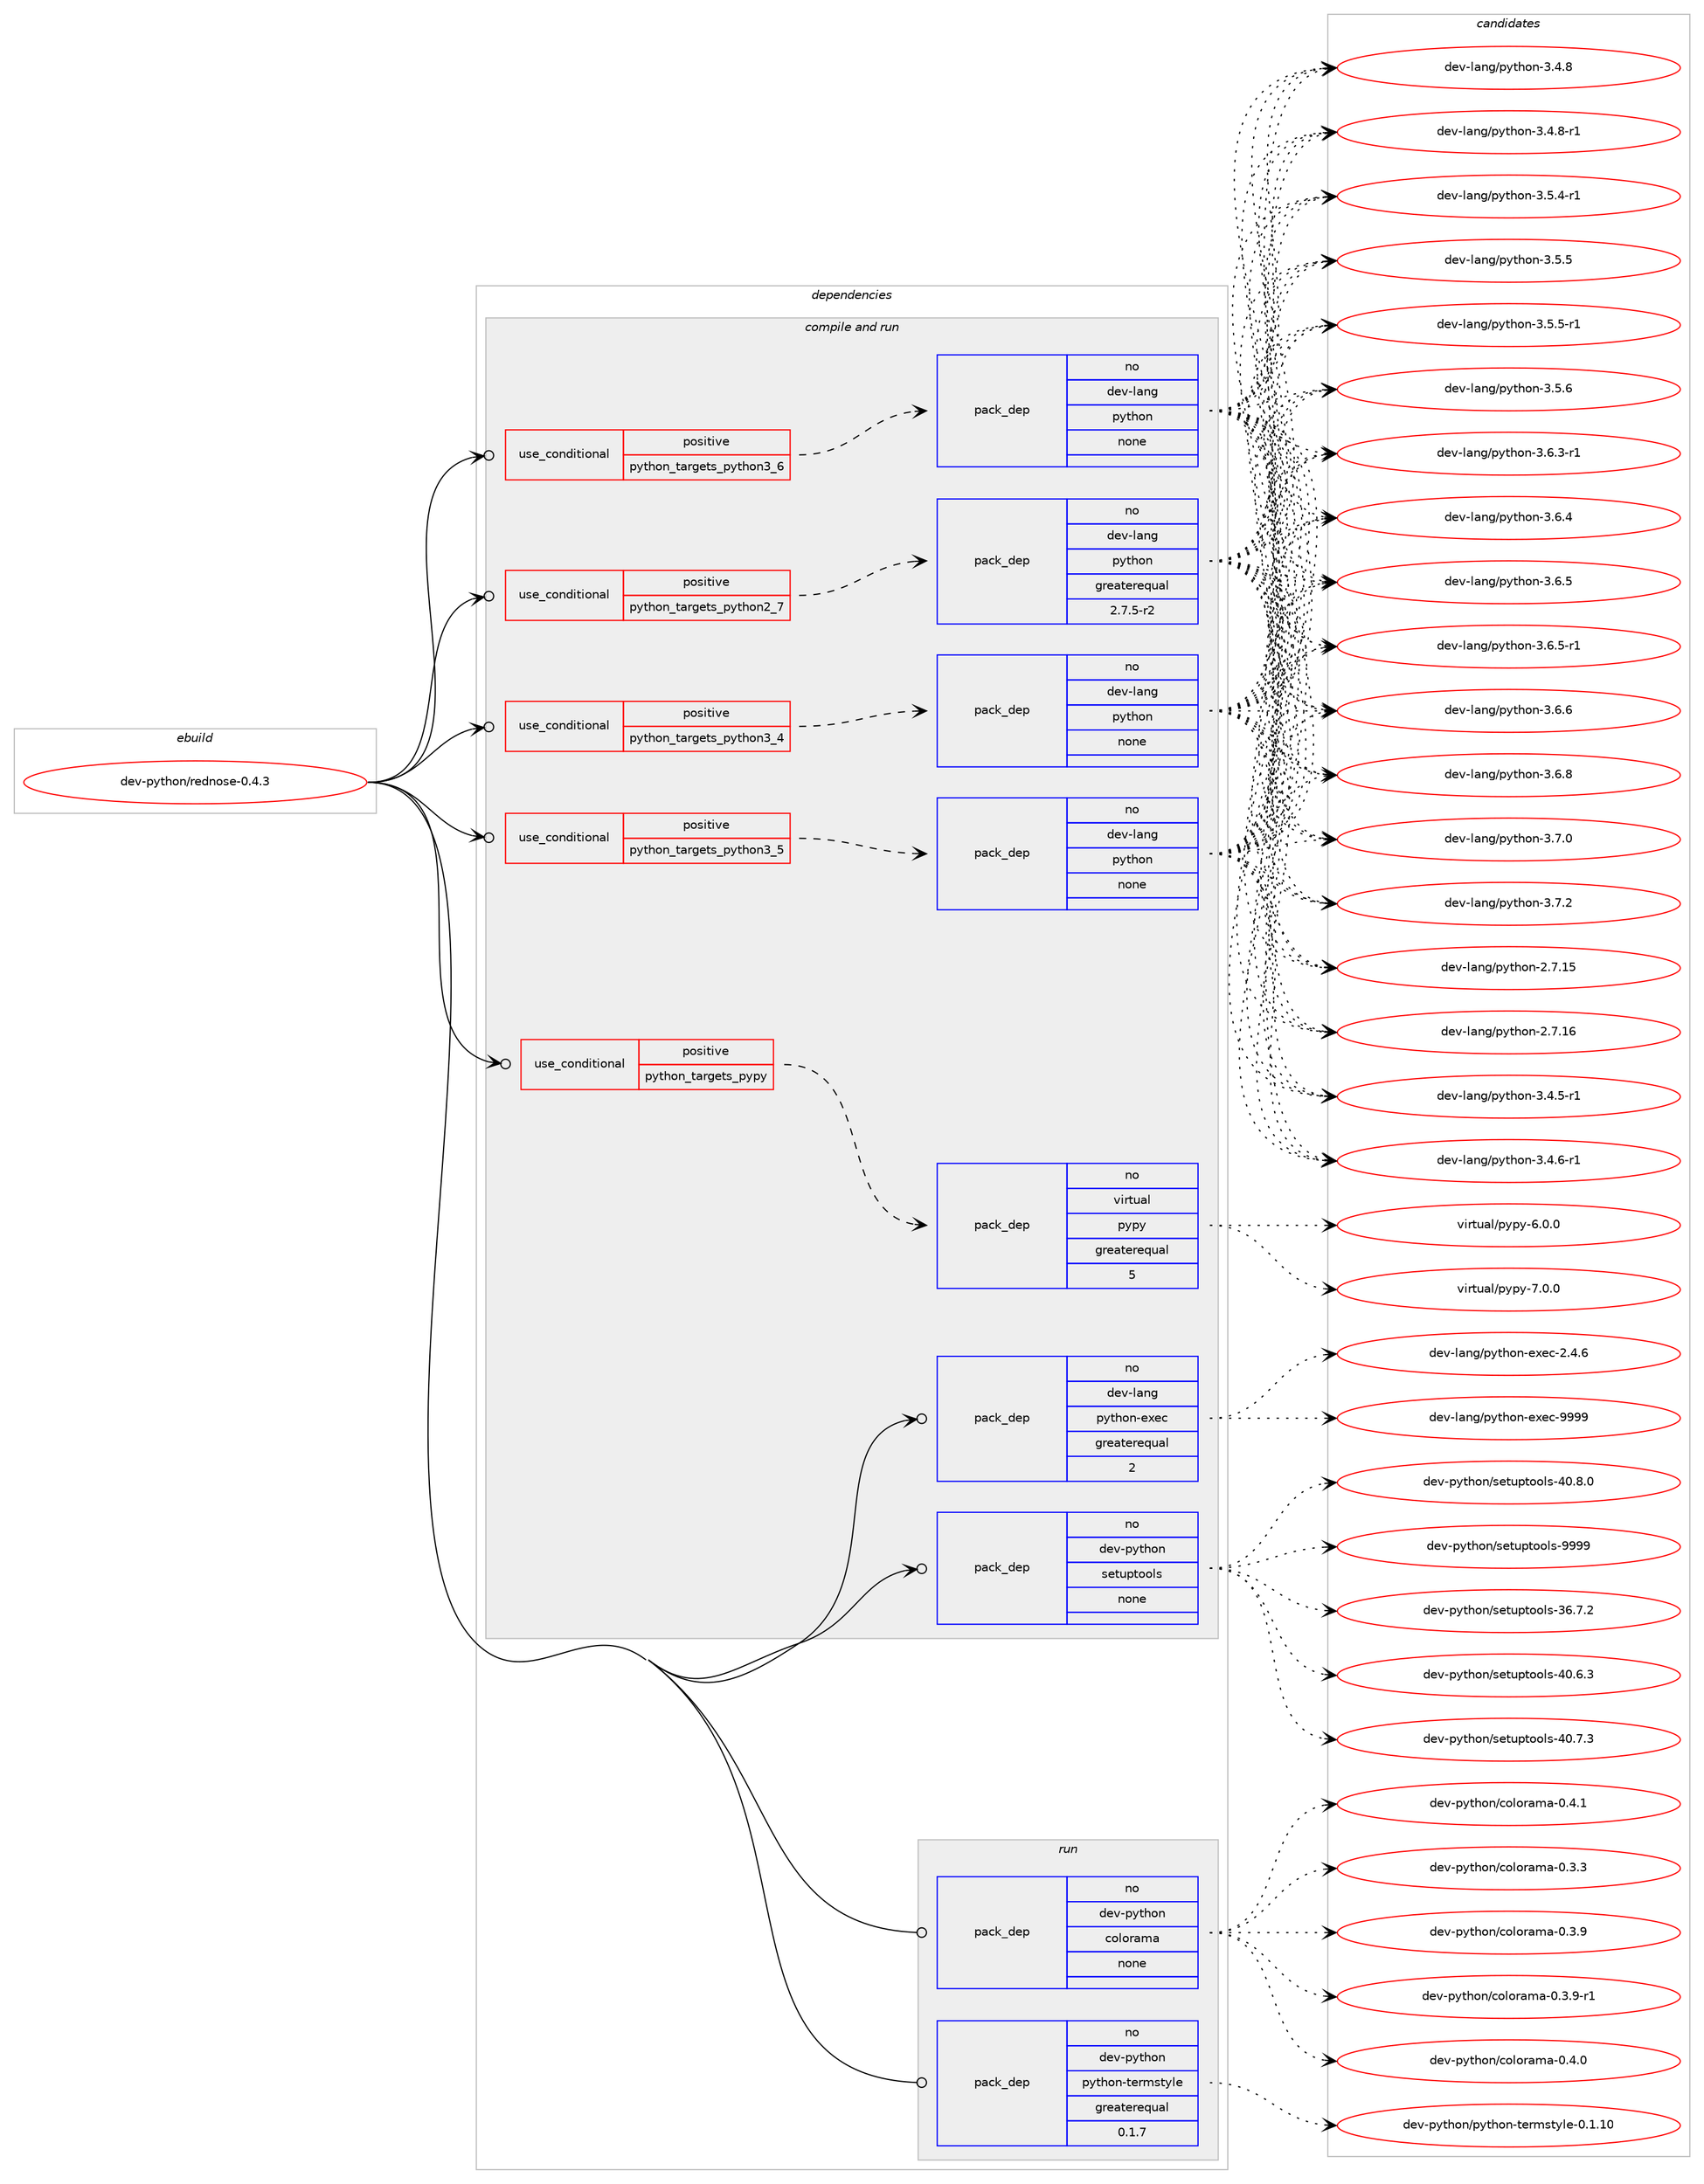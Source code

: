 digraph prolog {

# *************
# Graph options
# *************

newrank=true;
concentrate=true;
compound=true;
graph [rankdir=LR,fontname=Helvetica,fontsize=10,ranksep=1.5];#, ranksep=2.5, nodesep=0.2];
edge  [arrowhead=vee];
node  [fontname=Helvetica,fontsize=10];

# **********
# The ebuild
# **********

subgraph cluster_leftcol {
color=gray;
rank=same;
label=<<i>ebuild</i>>;
id [label="dev-python/rednose-0.4.3", color=red, width=4, href="../dev-python/rednose-0.4.3.svg"];
}

# ****************
# The dependencies
# ****************

subgraph cluster_midcol {
color=gray;
label=<<i>dependencies</i>>;
subgraph cluster_compile {
fillcolor="#eeeeee";
style=filled;
label=<<i>compile</i>>;
}
subgraph cluster_compileandrun {
fillcolor="#eeeeee";
style=filled;
label=<<i>compile and run</i>>;
subgraph cond383671 {
dependency1438585 [label=<<TABLE BORDER="0" CELLBORDER="1" CELLSPACING="0" CELLPADDING="4"><TR><TD ROWSPAN="3" CELLPADDING="10">use_conditional</TD></TR><TR><TD>positive</TD></TR><TR><TD>python_targets_pypy</TD></TR></TABLE>>, shape=none, color=red];
subgraph pack1031554 {
dependency1438586 [label=<<TABLE BORDER="0" CELLBORDER="1" CELLSPACING="0" CELLPADDING="4" WIDTH="220"><TR><TD ROWSPAN="6" CELLPADDING="30">pack_dep</TD></TR><TR><TD WIDTH="110">no</TD></TR><TR><TD>virtual</TD></TR><TR><TD>pypy</TD></TR><TR><TD>greaterequal</TD></TR><TR><TD>5</TD></TR></TABLE>>, shape=none, color=blue];
}
dependency1438585:e -> dependency1438586:w [weight=20,style="dashed",arrowhead="vee"];
}
id:e -> dependency1438585:w [weight=20,style="solid",arrowhead="odotvee"];
subgraph cond383672 {
dependency1438587 [label=<<TABLE BORDER="0" CELLBORDER="1" CELLSPACING="0" CELLPADDING="4"><TR><TD ROWSPAN="3" CELLPADDING="10">use_conditional</TD></TR><TR><TD>positive</TD></TR><TR><TD>python_targets_python2_7</TD></TR></TABLE>>, shape=none, color=red];
subgraph pack1031555 {
dependency1438588 [label=<<TABLE BORDER="0" CELLBORDER="1" CELLSPACING="0" CELLPADDING="4" WIDTH="220"><TR><TD ROWSPAN="6" CELLPADDING="30">pack_dep</TD></TR><TR><TD WIDTH="110">no</TD></TR><TR><TD>dev-lang</TD></TR><TR><TD>python</TD></TR><TR><TD>greaterequal</TD></TR><TR><TD>2.7.5-r2</TD></TR></TABLE>>, shape=none, color=blue];
}
dependency1438587:e -> dependency1438588:w [weight=20,style="dashed",arrowhead="vee"];
}
id:e -> dependency1438587:w [weight=20,style="solid",arrowhead="odotvee"];
subgraph cond383673 {
dependency1438589 [label=<<TABLE BORDER="0" CELLBORDER="1" CELLSPACING="0" CELLPADDING="4"><TR><TD ROWSPAN="3" CELLPADDING="10">use_conditional</TD></TR><TR><TD>positive</TD></TR><TR><TD>python_targets_python3_4</TD></TR></TABLE>>, shape=none, color=red];
subgraph pack1031556 {
dependency1438590 [label=<<TABLE BORDER="0" CELLBORDER="1" CELLSPACING="0" CELLPADDING="4" WIDTH="220"><TR><TD ROWSPAN="6" CELLPADDING="30">pack_dep</TD></TR><TR><TD WIDTH="110">no</TD></TR><TR><TD>dev-lang</TD></TR><TR><TD>python</TD></TR><TR><TD>none</TD></TR><TR><TD></TD></TR></TABLE>>, shape=none, color=blue];
}
dependency1438589:e -> dependency1438590:w [weight=20,style="dashed",arrowhead="vee"];
}
id:e -> dependency1438589:w [weight=20,style="solid",arrowhead="odotvee"];
subgraph cond383674 {
dependency1438591 [label=<<TABLE BORDER="0" CELLBORDER="1" CELLSPACING="0" CELLPADDING="4"><TR><TD ROWSPAN="3" CELLPADDING="10">use_conditional</TD></TR><TR><TD>positive</TD></TR><TR><TD>python_targets_python3_5</TD></TR></TABLE>>, shape=none, color=red];
subgraph pack1031557 {
dependency1438592 [label=<<TABLE BORDER="0" CELLBORDER="1" CELLSPACING="0" CELLPADDING="4" WIDTH="220"><TR><TD ROWSPAN="6" CELLPADDING="30">pack_dep</TD></TR><TR><TD WIDTH="110">no</TD></TR><TR><TD>dev-lang</TD></TR><TR><TD>python</TD></TR><TR><TD>none</TD></TR><TR><TD></TD></TR></TABLE>>, shape=none, color=blue];
}
dependency1438591:e -> dependency1438592:w [weight=20,style="dashed",arrowhead="vee"];
}
id:e -> dependency1438591:w [weight=20,style="solid",arrowhead="odotvee"];
subgraph cond383675 {
dependency1438593 [label=<<TABLE BORDER="0" CELLBORDER="1" CELLSPACING="0" CELLPADDING="4"><TR><TD ROWSPAN="3" CELLPADDING="10">use_conditional</TD></TR><TR><TD>positive</TD></TR><TR><TD>python_targets_python3_6</TD></TR></TABLE>>, shape=none, color=red];
subgraph pack1031558 {
dependency1438594 [label=<<TABLE BORDER="0" CELLBORDER="1" CELLSPACING="0" CELLPADDING="4" WIDTH="220"><TR><TD ROWSPAN="6" CELLPADDING="30">pack_dep</TD></TR><TR><TD WIDTH="110">no</TD></TR><TR><TD>dev-lang</TD></TR><TR><TD>python</TD></TR><TR><TD>none</TD></TR><TR><TD></TD></TR></TABLE>>, shape=none, color=blue];
}
dependency1438593:e -> dependency1438594:w [weight=20,style="dashed",arrowhead="vee"];
}
id:e -> dependency1438593:w [weight=20,style="solid",arrowhead="odotvee"];
subgraph pack1031559 {
dependency1438595 [label=<<TABLE BORDER="0" CELLBORDER="1" CELLSPACING="0" CELLPADDING="4" WIDTH="220"><TR><TD ROWSPAN="6" CELLPADDING="30">pack_dep</TD></TR><TR><TD WIDTH="110">no</TD></TR><TR><TD>dev-lang</TD></TR><TR><TD>python-exec</TD></TR><TR><TD>greaterequal</TD></TR><TR><TD>2</TD></TR></TABLE>>, shape=none, color=blue];
}
id:e -> dependency1438595:w [weight=20,style="solid",arrowhead="odotvee"];
subgraph pack1031560 {
dependency1438596 [label=<<TABLE BORDER="0" CELLBORDER="1" CELLSPACING="0" CELLPADDING="4" WIDTH="220"><TR><TD ROWSPAN="6" CELLPADDING="30">pack_dep</TD></TR><TR><TD WIDTH="110">no</TD></TR><TR><TD>dev-python</TD></TR><TR><TD>setuptools</TD></TR><TR><TD>none</TD></TR><TR><TD></TD></TR></TABLE>>, shape=none, color=blue];
}
id:e -> dependency1438596:w [weight=20,style="solid",arrowhead="odotvee"];
}
subgraph cluster_run {
fillcolor="#eeeeee";
style=filled;
label=<<i>run</i>>;
subgraph pack1031561 {
dependency1438597 [label=<<TABLE BORDER="0" CELLBORDER="1" CELLSPACING="0" CELLPADDING="4" WIDTH="220"><TR><TD ROWSPAN="6" CELLPADDING="30">pack_dep</TD></TR><TR><TD WIDTH="110">no</TD></TR><TR><TD>dev-python</TD></TR><TR><TD>colorama</TD></TR><TR><TD>none</TD></TR><TR><TD></TD></TR></TABLE>>, shape=none, color=blue];
}
id:e -> dependency1438597:w [weight=20,style="solid",arrowhead="odot"];
subgraph pack1031562 {
dependency1438598 [label=<<TABLE BORDER="0" CELLBORDER="1" CELLSPACING="0" CELLPADDING="4" WIDTH="220"><TR><TD ROWSPAN="6" CELLPADDING="30">pack_dep</TD></TR><TR><TD WIDTH="110">no</TD></TR><TR><TD>dev-python</TD></TR><TR><TD>python-termstyle</TD></TR><TR><TD>greaterequal</TD></TR><TR><TD>0.1.7</TD></TR></TABLE>>, shape=none, color=blue];
}
id:e -> dependency1438598:w [weight=20,style="solid",arrowhead="odot"];
}
}

# **************
# The candidates
# **************

subgraph cluster_choices {
rank=same;
color=gray;
label=<<i>candidates</i>>;

subgraph choice1031554 {
color=black;
nodesep=1;
choice1181051141161179710847112121112121455446484648 [label="virtual/pypy-6.0.0", color=red, width=4,href="../virtual/pypy-6.0.0.svg"];
choice1181051141161179710847112121112121455546484648 [label="virtual/pypy-7.0.0", color=red, width=4,href="../virtual/pypy-7.0.0.svg"];
dependency1438586:e -> choice1181051141161179710847112121112121455446484648:w [style=dotted,weight="100"];
dependency1438586:e -> choice1181051141161179710847112121112121455546484648:w [style=dotted,weight="100"];
}
subgraph choice1031555 {
color=black;
nodesep=1;
choice10010111845108971101034711212111610411111045504655464953 [label="dev-lang/python-2.7.15", color=red, width=4,href="../dev-lang/python-2.7.15.svg"];
choice10010111845108971101034711212111610411111045504655464954 [label="dev-lang/python-2.7.16", color=red, width=4,href="../dev-lang/python-2.7.16.svg"];
choice1001011184510897110103471121211161041111104551465246534511449 [label="dev-lang/python-3.4.5-r1", color=red, width=4,href="../dev-lang/python-3.4.5-r1.svg"];
choice1001011184510897110103471121211161041111104551465246544511449 [label="dev-lang/python-3.4.6-r1", color=red, width=4,href="../dev-lang/python-3.4.6-r1.svg"];
choice100101118451089711010347112121116104111110455146524656 [label="dev-lang/python-3.4.8", color=red, width=4,href="../dev-lang/python-3.4.8.svg"];
choice1001011184510897110103471121211161041111104551465246564511449 [label="dev-lang/python-3.4.8-r1", color=red, width=4,href="../dev-lang/python-3.4.8-r1.svg"];
choice1001011184510897110103471121211161041111104551465346524511449 [label="dev-lang/python-3.5.4-r1", color=red, width=4,href="../dev-lang/python-3.5.4-r1.svg"];
choice100101118451089711010347112121116104111110455146534653 [label="dev-lang/python-3.5.5", color=red, width=4,href="../dev-lang/python-3.5.5.svg"];
choice1001011184510897110103471121211161041111104551465346534511449 [label="dev-lang/python-3.5.5-r1", color=red, width=4,href="../dev-lang/python-3.5.5-r1.svg"];
choice100101118451089711010347112121116104111110455146534654 [label="dev-lang/python-3.5.6", color=red, width=4,href="../dev-lang/python-3.5.6.svg"];
choice1001011184510897110103471121211161041111104551465446514511449 [label="dev-lang/python-3.6.3-r1", color=red, width=4,href="../dev-lang/python-3.6.3-r1.svg"];
choice100101118451089711010347112121116104111110455146544652 [label="dev-lang/python-3.6.4", color=red, width=4,href="../dev-lang/python-3.6.4.svg"];
choice100101118451089711010347112121116104111110455146544653 [label="dev-lang/python-3.6.5", color=red, width=4,href="../dev-lang/python-3.6.5.svg"];
choice1001011184510897110103471121211161041111104551465446534511449 [label="dev-lang/python-3.6.5-r1", color=red, width=4,href="../dev-lang/python-3.6.5-r1.svg"];
choice100101118451089711010347112121116104111110455146544654 [label="dev-lang/python-3.6.6", color=red, width=4,href="../dev-lang/python-3.6.6.svg"];
choice100101118451089711010347112121116104111110455146544656 [label="dev-lang/python-3.6.8", color=red, width=4,href="../dev-lang/python-3.6.8.svg"];
choice100101118451089711010347112121116104111110455146554648 [label="dev-lang/python-3.7.0", color=red, width=4,href="../dev-lang/python-3.7.0.svg"];
choice100101118451089711010347112121116104111110455146554650 [label="dev-lang/python-3.7.2", color=red, width=4,href="../dev-lang/python-3.7.2.svg"];
dependency1438588:e -> choice10010111845108971101034711212111610411111045504655464953:w [style=dotted,weight="100"];
dependency1438588:e -> choice10010111845108971101034711212111610411111045504655464954:w [style=dotted,weight="100"];
dependency1438588:e -> choice1001011184510897110103471121211161041111104551465246534511449:w [style=dotted,weight="100"];
dependency1438588:e -> choice1001011184510897110103471121211161041111104551465246544511449:w [style=dotted,weight="100"];
dependency1438588:e -> choice100101118451089711010347112121116104111110455146524656:w [style=dotted,weight="100"];
dependency1438588:e -> choice1001011184510897110103471121211161041111104551465246564511449:w [style=dotted,weight="100"];
dependency1438588:e -> choice1001011184510897110103471121211161041111104551465346524511449:w [style=dotted,weight="100"];
dependency1438588:e -> choice100101118451089711010347112121116104111110455146534653:w [style=dotted,weight="100"];
dependency1438588:e -> choice1001011184510897110103471121211161041111104551465346534511449:w [style=dotted,weight="100"];
dependency1438588:e -> choice100101118451089711010347112121116104111110455146534654:w [style=dotted,weight="100"];
dependency1438588:e -> choice1001011184510897110103471121211161041111104551465446514511449:w [style=dotted,weight="100"];
dependency1438588:e -> choice100101118451089711010347112121116104111110455146544652:w [style=dotted,weight="100"];
dependency1438588:e -> choice100101118451089711010347112121116104111110455146544653:w [style=dotted,weight="100"];
dependency1438588:e -> choice1001011184510897110103471121211161041111104551465446534511449:w [style=dotted,weight="100"];
dependency1438588:e -> choice100101118451089711010347112121116104111110455146544654:w [style=dotted,weight="100"];
dependency1438588:e -> choice100101118451089711010347112121116104111110455146544656:w [style=dotted,weight="100"];
dependency1438588:e -> choice100101118451089711010347112121116104111110455146554648:w [style=dotted,weight="100"];
dependency1438588:e -> choice100101118451089711010347112121116104111110455146554650:w [style=dotted,weight="100"];
}
subgraph choice1031556 {
color=black;
nodesep=1;
choice10010111845108971101034711212111610411111045504655464953 [label="dev-lang/python-2.7.15", color=red, width=4,href="../dev-lang/python-2.7.15.svg"];
choice10010111845108971101034711212111610411111045504655464954 [label="dev-lang/python-2.7.16", color=red, width=4,href="../dev-lang/python-2.7.16.svg"];
choice1001011184510897110103471121211161041111104551465246534511449 [label="dev-lang/python-3.4.5-r1", color=red, width=4,href="../dev-lang/python-3.4.5-r1.svg"];
choice1001011184510897110103471121211161041111104551465246544511449 [label="dev-lang/python-3.4.6-r1", color=red, width=4,href="../dev-lang/python-3.4.6-r1.svg"];
choice100101118451089711010347112121116104111110455146524656 [label="dev-lang/python-3.4.8", color=red, width=4,href="../dev-lang/python-3.4.8.svg"];
choice1001011184510897110103471121211161041111104551465246564511449 [label="dev-lang/python-3.4.8-r1", color=red, width=4,href="../dev-lang/python-3.4.8-r1.svg"];
choice1001011184510897110103471121211161041111104551465346524511449 [label="dev-lang/python-3.5.4-r1", color=red, width=4,href="../dev-lang/python-3.5.4-r1.svg"];
choice100101118451089711010347112121116104111110455146534653 [label="dev-lang/python-3.5.5", color=red, width=4,href="../dev-lang/python-3.5.5.svg"];
choice1001011184510897110103471121211161041111104551465346534511449 [label="dev-lang/python-3.5.5-r1", color=red, width=4,href="../dev-lang/python-3.5.5-r1.svg"];
choice100101118451089711010347112121116104111110455146534654 [label="dev-lang/python-3.5.6", color=red, width=4,href="../dev-lang/python-3.5.6.svg"];
choice1001011184510897110103471121211161041111104551465446514511449 [label="dev-lang/python-3.6.3-r1", color=red, width=4,href="../dev-lang/python-3.6.3-r1.svg"];
choice100101118451089711010347112121116104111110455146544652 [label="dev-lang/python-3.6.4", color=red, width=4,href="../dev-lang/python-3.6.4.svg"];
choice100101118451089711010347112121116104111110455146544653 [label="dev-lang/python-3.6.5", color=red, width=4,href="../dev-lang/python-3.6.5.svg"];
choice1001011184510897110103471121211161041111104551465446534511449 [label="dev-lang/python-3.6.5-r1", color=red, width=4,href="../dev-lang/python-3.6.5-r1.svg"];
choice100101118451089711010347112121116104111110455146544654 [label="dev-lang/python-3.6.6", color=red, width=4,href="../dev-lang/python-3.6.6.svg"];
choice100101118451089711010347112121116104111110455146544656 [label="dev-lang/python-3.6.8", color=red, width=4,href="../dev-lang/python-3.6.8.svg"];
choice100101118451089711010347112121116104111110455146554648 [label="dev-lang/python-3.7.0", color=red, width=4,href="../dev-lang/python-3.7.0.svg"];
choice100101118451089711010347112121116104111110455146554650 [label="dev-lang/python-3.7.2", color=red, width=4,href="../dev-lang/python-3.7.2.svg"];
dependency1438590:e -> choice10010111845108971101034711212111610411111045504655464953:w [style=dotted,weight="100"];
dependency1438590:e -> choice10010111845108971101034711212111610411111045504655464954:w [style=dotted,weight="100"];
dependency1438590:e -> choice1001011184510897110103471121211161041111104551465246534511449:w [style=dotted,weight="100"];
dependency1438590:e -> choice1001011184510897110103471121211161041111104551465246544511449:w [style=dotted,weight="100"];
dependency1438590:e -> choice100101118451089711010347112121116104111110455146524656:w [style=dotted,weight="100"];
dependency1438590:e -> choice1001011184510897110103471121211161041111104551465246564511449:w [style=dotted,weight="100"];
dependency1438590:e -> choice1001011184510897110103471121211161041111104551465346524511449:w [style=dotted,weight="100"];
dependency1438590:e -> choice100101118451089711010347112121116104111110455146534653:w [style=dotted,weight="100"];
dependency1438590:e -> choice1001011184510897110103471121211161041111104551465346534511449:w [style=dotted,weight="100"];
dependency1438590:e -> choice100101118451089711010347112121116104111110455146534654:w [style=dotted,weight="100"];
dependency1438590:e -> choice1001011184510897110103471121211161041111104551465446514511449:w [style=dotted,weight="100"];
dependency1438590:e -> choice100101118451089711010347112121116104111110455146544652:w [style=dotted,weight="100"];
dependency1438590:e -> choice100101118451089711010347112121116104111110455146544653:w [style=dotted,weight="100"];
dependency1438590:e -> choice1001011184510897110103471121211161041111104551465446534511449:w [style=dotted,weight="100"];
dependency1438590:e -> choice100101118451089711010347112121116104111110455146544654:w [style=dotted,weight="100"];
dependency1438590:e -> choice100101118451089711010347112121116104111110455146544656:w [style=dotted,weight="100"];
dependency1438590:e -> choice100101118451089711010347112121116104111110455146554648:w [style=dotted,weight="100"];
dependency1438590:e -> choice100101118451089711010347112121116104111110455146554650:w [style=dotted,weight="100"];
}
subgraph choice1031557 {
color=black;
nodesep=1;
choice10010111845108971101034711212111610411111045504655464953 [label="dev-lang/python-2.7.15", color=red, width=4,href="../dev-lang/python-2.7.15.svg"];
choice10010111845108971101034711212111610411111045504655464954 [label="dev-lang/python-2.7.16", color=red, width=4,href="../dev-lang/python-2.7.16.svg"];
choice1001011184510897110103471121211161041111104551465246534511449 [label="dev-lang/python-3.4.5-r1", color=red, width=4,href="../dev-lang/python-3.4.5-r1.svg"];
choice1001011184510897110103471121211161041111104551465246544511449 [label="dev-lang/python-3.4.6-r1", color=red, width=4,href="../dev-lang/python-3.4.6-r1.svg"];
choice100101118451089711010347112121116104111110455146524656 [label="dev-lang/python-3.4.8", color=red, width=4,href="../dev-lang/python-3.4.8.svg"];
choice1001011184510897110103471121211161041111104551465246564511449 [label="dev-lang/python-3.4.8-r1", color=red, width=4,href="../dev-lang/python-3.4.8-r1.svg"];
choice1001011184510897110103471121211161041111104551465346524511449 [label="dev-lang/python-3.5.4-r1", color=red, width=4,href="../dev-lang/python-3.5.4-r1.svg"];
choice100101118451089711010347112121116104111110455146534653 [label="dev-lang/python-3.5.5", color=red, width=4,href="../dev-lang/python-3.5.5.svg"];
choice1001011184510897110103471121211161041111104551465346534511449 [label="dev-lang/python-3.5.5-r1", color=red, width=4,href="../dev-lang/python-3.5.5-r1.svg"];
choice100101118451089711010347112121116104111110455146534654 [label="dev-lang/python-3.5.6", color=red, width=4,href="../dev-lang/python-3.5.6.svg"];
choice1001011184510897110103471121211161041111104551465446514511449 [label="dev-lang/python-3.6.3-r1", color=red, width=4,href="../dev-lang/python-3.6.3-r1.svg"];
choice100101118451089711010347112121116104111110455146544652 [label="dev-lang/python-3.6.4", color=red, width=4,href="../dev-lang/python-3.6.4.svg"];
choice100101118451089711010347112121116104111110455146544653 [label="dev-lang/python-3.6.5", color=red, width=4,href="../dev-lang/python-3.6.5.svg"];
choice1001011184510897110103471121211161041111104551465446534511449 [label="dev-lang/python-3.6.5-r1", color=red, width=4,href="../dev-lang/python-3.6.5-r1.svg"];
choice100101118451089711010347112121116104111110455146544654 [label="dev-lang/python-3.6.6", color=red, width=4,href="../dev-lang/python-3.6.6.svg"];
choice100101118451089711010347112121116104111110455146544656 [label="dev-lang/python-3.6.8", color=red, width=4,href="../dev-lang/python-3.6.8.svg"];
choice100101118451089711010347112121116104111110455146554648 [label="dev-lang/python-3.7.0", color=red, width=4,href="../dev-lang/python-3.7.0.svg"];
choice100101118451089711010347112121116104111110455146554650 [label="dev-lang/python-3.7.2", color=red, width=4,href="../dev-lang/python-3.7.2.svg"];
dependency1438592:e -> choice10010111845108971101034711212111610411111045504655464953:w [style=dotted,weight="100"];
dependency1438592:e -> choice10010111845108971101034711212111610411111045504655464954:w [style=dotted,weight="100"];
dependency1438592:e -> choice1001011184510897110103471121211161041111104551465246534511449:w [style=dotted,weight="100"];
dependency1438592:e -> choice1001011184510897110103471121211161041111104551465246544511449:w [style=dotted,weight="100"];
dependency1438592:e -> choice100101118451089711010347112121116104111110455146524656:w [style=dotted,weight="100"];
dependency1438592:e -> choice1001011184510897110103471121211161041111104551465246564511449:w [style=dotted,weight="100"];
dependency1438592:e -> choice1001011184510897110103471121211161041111104551465346524511449:w [style=dotted,weight="100"];
dependency1438592:e -> choice100101118451089711010347112121116104111110455146534653:w [style=dotted,weight="100"];
dependency1438592:e -> choice1001011184510897110103471121211161041111104551465346534511449:w [style=dotted,weight="100"];
dependency1438592:e -> choice100101118451089711010347112121116104111110455146534654:w [style=dotted,weight="100"];
dependency1438592:e -> choice1001011184510897110103471121211161041111104551465446514511449:w [style=dotted,weight="100"];
dependency1438592:e -> choice100101118451089711010347112121116104111110455146544652:w [style=dotted,weight="100"];
dependency1438592:e -> choice100101118451089711010347112121116104111110455146544653:w [style=dotted,weight="100"];
dependency1438592:e -> choice1001011184510897110103471121211161041111104551465446534511449:w [style=dotted,weight="100"];
dependency1438592:e -> choice100101118451089711010347112121116104111110455146544654:w [style=dotted,weight="100"];
dependency1438592:e -> choice100101118451089711010347112121116104111110455146544656:w [style=dotted,weight="100"];
dependency1438592:e -> choice100101118451089711010347112121116104111110455146554648:w [style=dotted,weight="100"];
dependency1438592:e -> choice100101118451089711010347112121116104111110455146554650:w [style=dotted,weight="100"];
}
subgraph choice1031558 {
color=black;
nodesep=1;
choice10010111845108971101034711212111610411111045504655464953 [label="dev-lang/python-2.7.15", color=red, width=4,href="../dev-lang/python-2.7.15.svg"];
choice10010111845108971101034711212111610411111045504655464954 [label="dev-lang/python-2.7.16", color=red, width=4,href="../dev-lang/python-2.7.16.svg"];
choice1001011184510897110103471121211161041111104551465246534511449 [label="dev-lang/python-3.4.5-r1", color=red, width=4,href="../dev-lang/python-3.4.5-r1.svg"];
choice1001011184510897110103471121211161041111104551465246544511449 [label="dev-lang/python-3.4.6-r1", color=red, width=4,href="../dev-lang/python-3.4.6-r1.svg"];
choice100101118451089711010347112121116104111110455146524656 [label="dev-lang/python-3.4.8", color=red, width=4,href="../dev-lang/python-3.4.8.svg"];
choice1001011184510897110103471121211161041111104551465246564511449 [label="dev-lang/python-3.4.8-r1", color=red, width=4,href="../dev-lang/python-3.4.8-r1.svg"];
choice1001011184510897110103471121211161041111104551465346524511449 [label="dev-lang/python-3.5.4-r1", color=red, width=4,href="../dev-lang/python-3.5.4-r1.svg"];
choice100101118451089711010347112121116104111110455146534653 [label="dev-lang/python-3.5.5", color=red, width=4,href="../dev-lang/python-3.5.5.svg"];
choice1001011184510897110103471121211161041111104551465346534511449 [label="dev-lang/python-3.5.5-r1", color=red, width=4,href="../dev-lang/python-3.5.5-r1.svg"];
choice100101118451089711010347112121116104111110455146534654 [label="dev-lang/python-3.5.6", color=red, width=4,href="../dev-lang/python-3.5.6.svg"];
choice1001011184510897110103471121211161041111104551465446514511449 [label="dev-lang/python-3.6.3-r1", color=red, width=4,href="../dev-lang/python-3.6.3-r1.svg"];
choice100101118451089711010347112121116104111110455146544652 [label="dev-lang/python-3.6.4", color=red, width=4,href="../dev-lang/python-3.6.4.svg"];
choice100101118451089711010347112121116104111110455146544653 [label="dev-lang/python-3.6.5", color=red, width=4,href="../dev-lang/python-3.6.5.svg"];
choice1001011184510897110103471121211161041111104551465446534511449 [label="dev-lang/python-3.6.5-r1", color=red, width=4,href="../dev-lang/python-3.6.5-r1.svg"];
choice100101118451089711010347112121116104111110455146544654 [label="dev-lang/python-3.6.6", color=red, width=4,href="../dev-lang/python-3.6.6.svg"];
choice100101118451089711010347112121116104111110455146544656 [label="dev-lang/python-3.6.8", color=red, width=4,href="../dev-lang/python-3.6.8.svg"];
choice100101118451089711010347112121116104111110455146554648 [label="dev-lang/python-3.7.0", color=red, width=4,href="../dev-lang/python-3.7.0.svg"];
choice100101118451089711010347112121116104111110455146554650 [label="dev-lang/python-3.7.2", color=red, width=4,href="../dev-lang/python-3.7.2.svg"];
dependency1438594:e -> choice10010111845108971101034711212111610411111045504655464953:w [style=dotted,weight="100"];
dependency1438594:e -> choice10010111845108971101034711212111610411111045504655464954:w [style=dotted,weight="100"];
dependency1438594:e -> choice1001011184510897110103471121211161041111104551465246534511449:w [style=dotted,weight="100"];
dependency1438594:e -> choice1001011184510897110103471121211161041111104551465246544511449:w [style=dotted,weight="100"];
dependency1438594:e -> choice100101118451089711010347112121116104111110455146524656:w [style=dotted,weight="100"];
dependency1438594:e -> choice1001011184510897110103471121211161041111104551465246564511449:w [style=dotted,weight="100"];
dependency1438594:e -> choice1001011184510897110103471121211161041111104551465346524511449:w [style=dotted,weight="100"];
dependency1438594:e -> choice100101118451089711010347112121116104111110455146534653:w [style=dotted,weight="100"];
dependency1438594:e -> choice1001011184510897110103471121211161041111104551465346534511449:w [style=dotted,weight="100"];
dependency1438594:e -> choice100101118451089711010347112121116104111110455146534654:w [style=dotted,weight="100"];
dependency1438594:e -> choice1001011184510897110103471121211161041111104551465446514511449:w [style=dotted,weight="100"];
dependency1438594:e -> choice100101118451089711010347112121116104111110455146544652:w [style=dotted,weight="100"];
dependency1438594:e -> choice100101118451089711010347112121116104111110455146544653:w [style=dotted,weight="100"];
dependency1438594:e -> choice1001011184510897110103471121211161041111104551465446534511449:w [style=dotted,weight="100"];
dependency1438594:e -> choice100101118451089711010347112121116104111110455146544654:w [style=dotted,weight="100"];
dependency1438594:e -> choice100101118451089711010347112121116104111110455146544656:w [style=dotted,weight="100"];
dependency1438594:e -> choice100101118451089711010347112121116104111110455146554648:w [style=dotted,weight="100"];
dependency1438594:e -> choice100101118451089711010347112121116104111110455146554650:w [style=dotted,weight="100"];
}
subgraph choice1031559 {
color=black;
nodesep=1;
choice1001011184510897110103471121211161041111104510112010199455046524654 [label="dev-lang/python-exec-2.4.6", color=red, width=4,href="../dev-lang/python-exec-2.4.6.svg"];
choice10010111845108971101034711212111610411111045101120101994557575757 [label="dev-lang/python-exec-9999", color=red, width=4,href="../dev-lang/python-exec-9999.svg"];
dependency1438595:e -> choice1001011184510897110103471121211161041111104510112010199455046524654:w [style=dotted,weight="100"];
dependency1438595:e -> choice10010111845108971101034711212111610411111045101120101994557575757:w [style=dotted,weight="100"];
}
subgraph choice1031560 {
color=black;
nodesep=1;
choice100101118451121211161041111104711510111611711211611111110811545515446554650 [label="dev-python/setuptools-36.7.2", color=red, width=4,href="../dev-python/setuptools-36.7.2.svg"];
choice100101118451121211161041111104711510111611711211611111110811545524846544651 [label="dev-python/setuptools-40.6.3", color=red, width=4,href="../dev-python/setuptools-40.6.3.svg"];
choice100101118451121211161041111104711510111611711211611111110811545524846554651 [label="dev-python/setuptools-40.7.3", color=red, width=4,href="../dev-python/setuptools-40.7.3.svg"];
choice100101118451121211161041111104711510111611711211611111110811545524846564648 [label="dev-python/setuptools-40.8.0", color=red, width=4,href="../dev-python/setuptools-40.8.0.svg"];
choice10010111845112121116104111110471151011161171121161111111081154557575757 [label="dev-python/setuptools-9999", color=red, width=4,href="../dev-python/setuptools-9999.svg"];
dependency1438596:e -> choice100101118451121211161041111104711510111611711211611111110811545515446554650:w [style=dotted,weight="100"];
dependency1438596:e -> choice100101118451121211161041111104711510111611711211611111110811545524846544651:w [style=dotted,weight="100"];
dependency1438596:e -> choice100101118451121211161041111104711510111611711211611111110811545524846554651:w [style=dotted,weight="100"];
dependency1438596:e -> choice100101118451121211161041111104711510111611711211611111110811545524846564648:w [style=dotted,weight="100"];
dependency1438596:e -> choice10010111845112121116104111110471151011161171121161111111081154557575757:w [style=dotted,weight="100"];
}
subgraph choice1031561 {
color=black;
nodesep=1;
choice1001011184511212111610411111047991111081111149710997454846514651 [label="dev-python/colorama-0.3.3", color=red, width=4,href="../dev-python/colorama-0.3.3.svg"];
choice1001011184511212111610411111047991111081111149710997454846514657 [label="dev-python/colorama-0.3.9", color=red, width=4,href="../dev-python/colorama-0.3.9.svg"];
choice10010111845112121116104111110479911110811111497109974548465146574511449 [label="dev-python/colorama-0.3.9-r1", color=red, width=4,href="../dev-python/colorama-0.3.9-r1.svg"];
choice1001011184511212111610411111047991111081111149710997454846524648 [label="dev-python/colorama-0.4.0", color=red, width=4,href="../dev-python/colorama-0.4.0.svg"];
choice1001011184511212111610411111047991111081111149710997454846524649 [label="dev-python/colorama-0.4.1", color=red, width=4,href="../dev-python/colorama-0.4.1.svg"];
dependency1438597:e -> choice1001011184511212111610411111047991111081111149710997454846514651:w [style=dotted,weight="100"];
dependency1438597:e -> choice1001011184511212111610411111047991111081111149710997454846514657:w [style=dotted,weight="100"];
dependency1438597:e -> choice10010111845112121116104111110479911110811111497109974548465146574511449:w [style=dotted,weight="100"];
dependency1438597:e -> choice1001011184511212111610411111047991111081111149710997454846524648:w [style=dotted,weight="100"];
dependency1438597:e -> choice1001011184511212111610411111047991111081111149710997454846524649:w [style=dotted,weight="100"];
}
subgraph choice1031562 {
color=black;
nodesep=1;
choice10010111845112121116104111110471121211161041111104511610111410911511612110810145484649464948 [label="dev-python/python-termstyle-0.1.10", color=red, width=4,href="../dev-python/python-termstyle-0.1.10.svg"];
dependency1438598:e -> choice10010111845112121116104111110471121211161041111104511610111410911511612110810145484649464948:w [style=dotted,weight="100"];
}
}

}
